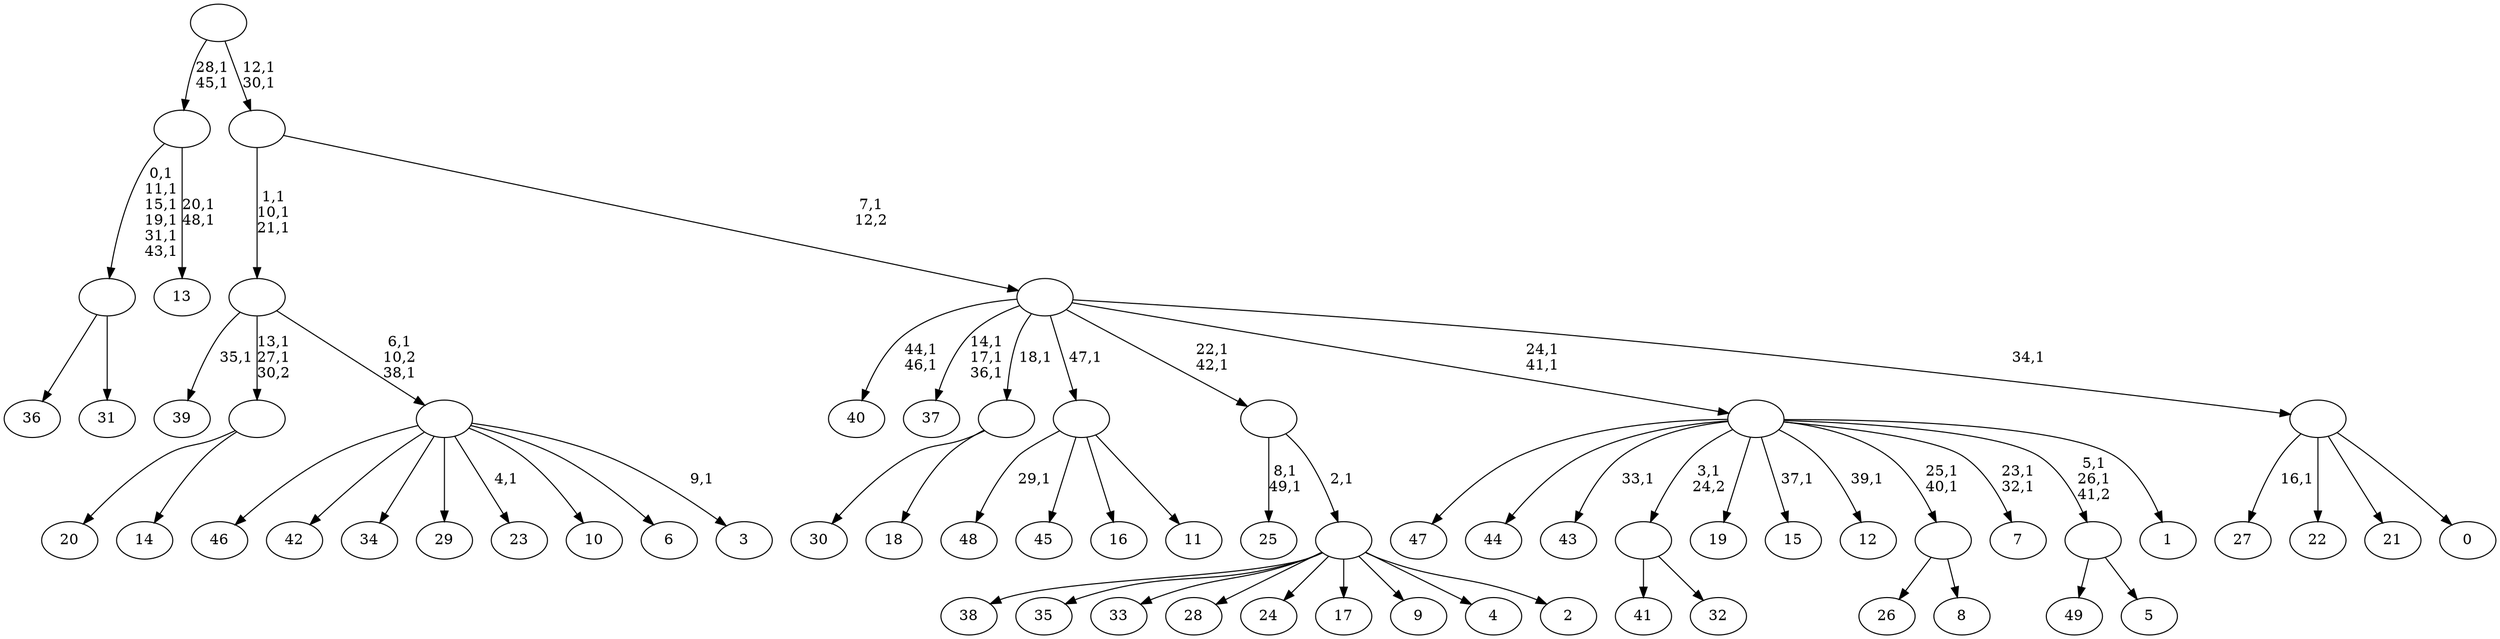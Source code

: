 digraph T {
	100 [label="49"]
	99 [label="48"]
	97 [label="47"]
	96 [label="46"]
	95 [label="45"]
	94 [label="44"]
	93 [label="43"]
	91 [label="42"]
	90 [label="41"]
	89 [label="40"]
	86 [label="39"]
	84 [label="38"]
	83 [label="37"]
	79 [label="36"]
	78 [label="35"]
	77 [label="34"]
	76 [label="33"]
	75 [label="32"]
	74 [label=""]
	73 [label="31"]
	72 [label=""]
	66 [label="30"]
	65 [label="29"]
	64 [label="28"]
	63 [label="27"]
	61 [label="26"]
	60 [label="25"]
	57 [label="24"]
	56 [label="23"]
	54 [label="22"]
	53 [label="21"]
	52 [label="20"]
	51 [label="19"]
	50 [label="18"]
	49 [label=""]
	48 [label="17"]
	47 [label="16"]
	46 [label="15"]
	44 [label="14"]
	43 [label=""]
	41 [label="13"]
	38 [label=""]
	36 [label="12"]
	34 [label="11"]
	33 [label=""]
	32 [label="10"]
	31 [label="9"]
	30 [label="8"]
	29 [label=""]
	27 [label="7"]
	24 [label="6"]
	23 [label="5"]
	22 [label=""]
	20 [label="4"]
	19 [label="3"]
	17 [label=""]
	15 [label=""]
	12 [label="2"]
	11 [label=""]
	10 [label=""]
	8 [label="1"]
	7 [label=""]
	5 [label="0"]
	4 [label=""]
	3 [label=""]
	2 [label=""]
	0 [label=""]
	74 -> 90 [label=""]
	74 -> 75 [label=""]
	72 -> 79 [label=""]
	72 -> 73 [label=""]
	49 -> 66 [label=""]
	49 -> 50 [label=""]
	43 -> 52 [label=""]
	43 -> 44 [label=""]
	38 -> 41 [label="20,1\n48,1"]
	38 -> 72 [label="0,1\n11,1\n15,1\n19,1\n31,1\n43,1"]
	33 -> 99 [label="29,1"]
	33 -> 95 [label=""]
	33 -> 47 [label=""]
	33 -> 34 [label=""]
	29 -> 61 [label=""]
	29 -> 30 [label=""]
	22 -> 100 [label=""]
	22 -> 23 [label=""]
	17 -> 19 [label="9,1"]
	17 -> 56 [label="4,1"]
	17 -> 96 [label=""]
	17 -> 91 [label=""]
	17 -> 77 [label=""]
	17 -> 65 [label=""]
	17 -> 32 [label=""]
	17 -> 24 [label=""]
	15 -> 17 [label="6,1\n10,2\n38,1"]
	15 -> 43 [label="13,1\n27,1\n30,2"]
	15 -> 86 [label="35,1"]
	11 -> 84 [label=""]
	11 -> 78 [label=""]
	11 -> 76 [label=""]
	11 -> 64 [label=""]
	11 -> 57 [label=""]
	11 -> 48 [label=""]
	11 -> 31 [label=""]
	11 -> 20 [label=""]
	11 -> 12 [label=""]
	10 -> 60 [label="8,1\n49,1"]
	10 -> 11 [label="2,1"]
	7 -> 22 [label="5,1\n26,1\n41,2"]
	7 -> 27 [label="23,1\n32,1"]
	7 -> 29 [label="25,1\n40,1"]
	7 -> 36 [label="39,1"]
	7 -> 46 [label="37,1"]
	7 -> 93 [label="33,1"]
	7 -> 97 [label=""]
	7 -> 94 [label=""]
	7 -> 74 [label="3,1\n24,2"]
	7 -> 51 [label=""]
	7 -> 8 [label=""]
	4 -> 63 [label="16,1"]
	4 -> 54 [label=""]
	4 -> 53 [label=""]
	4 -> 5 [label=""]
	3 -> 7 [label="24,1\n41,1"]
	3 -> 10 [label="22,1\n42,1"]
	3 -> 83 [label="14,1\n17,1\n36,1"]
	3 -> 89 [label="44,1\n46,1"]
	3 -> 49 [label="18,1"]
	3 -> 33 [label="47,1"]
	3 -> 4 [label="34,1"]
	2 -> 15 [label="1,1\n10,1\n21,1"]
	2 -> 3 [label="7,1\n12,2"]
	0 -> 2 [label="12,1\n30,1"]
	0 -> 38 [label="28,1\n45,1"]
}
